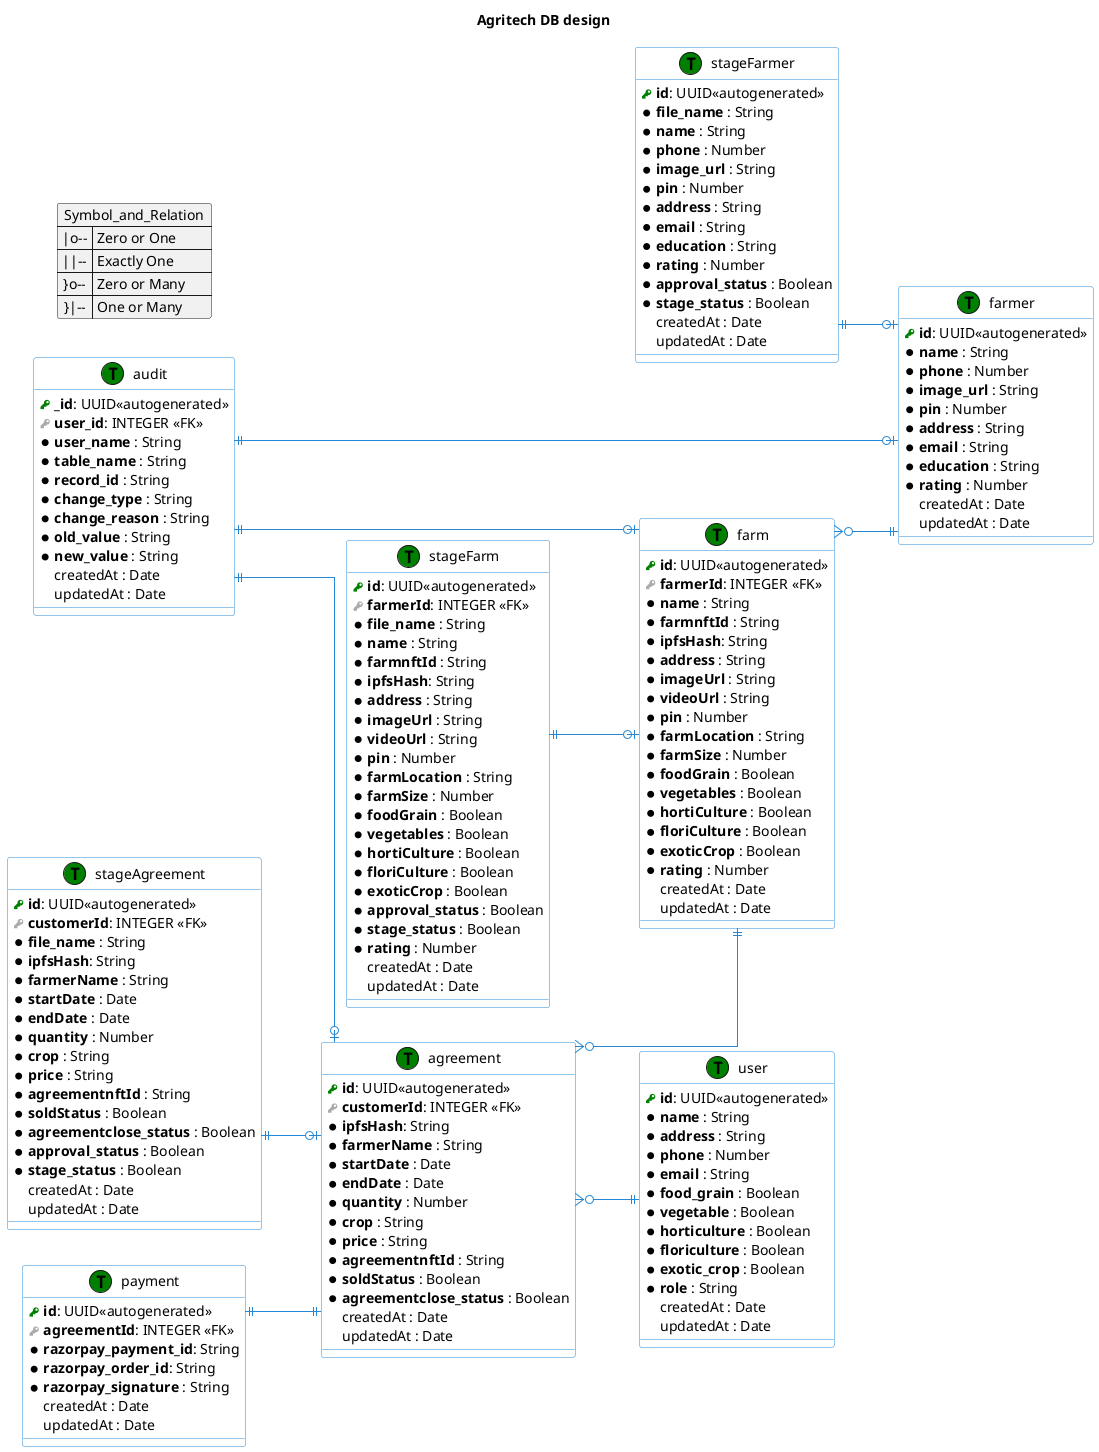 @startuml
title Agritech DB design

left to right direction
skinparam roundcorner 5
skinparam linetype ortho
skinparam shadowing false
skinparam handwritten false
skinparam class {
    BackgroundColor white
    ArrowColor #2688d4
    BorderColor #2688d4
}

!define primary_key(x) <b><color:green><&key></color> x</b>
!define foreign_key(x) <color:#aaaaaa><&key></color> **x**
!define mandatorycolumn(x) <color:black><&media-record></color> **x**
!define optionalcolumn(x)  <color:white><&media-record></color> x
!define table(x) entity x << (T, green) >>

table( user ) {
  primary_key( id ): UUID<<autogenerated>>
  mandatorycolumn( name ) : String
  mandatorycolumn( address ) : String
  mandatorycolumn( phone ) : Number
  mandatorycolumn( email ) : String
  mandatorycolumn( food_grain ) : Boolean
  mandatorycolumn( vegetable ) : Boolean
  mandatorycolumn( horticulture ) : Boolean
  mandatorycolumn( floriculture ) : Boolean 
  mandatorycolumn( exotic_crop ) : Boolean
  mandatorycolumn( role ) : String
  optionalcolumn( createdAt ) : Date
  optionalcolumn( updatedAt ) : Date
}

table( farmer ) {
  primary_key( id ): UUID<<autogenerated>>
  mandatorycolumn( name ) : String
  mandatorycolumn( phone ) : Number
  mandatorycolumn( image_url ) : String
  mandatorycolumn( pin ) : Number
  mandatorycolumn( address ) : String
  mandatorycolumn( email ) : String
  mandatorycolumn( education ) : String
  mandatorycolumn( rating ) : Number
  optionalcolumn( createdAt ) : Date
  optionalcolumn( updatedAt ) : Date
}

table( stageFarmer ) {
  primary_key( id ): UUID<<autogenerated>>
  mandatorycolumn( file_name ) : String
  mandatorycolumn( name ) : String
  mandatorycolumn( phone ) : Number
  mandatorycolumn( image_url ) : String
  mandatorycolumn( pin ) : Number
  mandatorycolumn( address ) : String
  mandatorycolumn( email ) : String
  mandatorycolumn( education ) : String
  mandatorycolumn( rating ) : Number
  mandatorycolumn( approval_status ) : Boolean
  mandatorycolumn( stage_status ) : Boolean
  optionalcolumn( createdAt ) : Date
  optionalcolumn( updatedAt ) : Date
}

table( farm ) {
  primary_key( id ): UUID<<autogenerated>>
  foreign_key( farmerId ): INTEGER <<FK>>
  mandatorycolumn( name ) : String
  mandatorycolumn( farmnftId ) : String
  mandatorycolumn( ipfsHash ): String
  mandatorycolumn( address ) : String
  mandatorycolumn( imageUrl ) : String
  mandatorycolumn( videoUrl ) : String
  mandatorycolumn( pin ) : Number
  mandatorycolumn( farmLocation ) : String
  mandatorycolumn( farmSize ) : Number
  mandatorycolumn( foodGrain ) : Boolean
  mandatorycolumn( vegetables ) : Boolean
  mandatorycolumn( hortiCulture ) : Boolean
  mandatorycolumn( floriCulture ) : Boolean 
  mandatorycolumn( exoticCrop ) : Boolean
  mandatorycolumn( rating ) : Number
  optionalcolumn( createdAt ) : Date
  optionalcolumn( updatedAt ) : Date
}

table( stageFarm ) {
  primary_key( id ): UUID<<autogenerated>>
  foreign_key( farmerId ): INTEGER <<FK>>
  mandatorycolumn( file_name ) : String
  mandatorycolumn( name ) : String
  mandatorycolumn( farmnftId ) : String
  mandatorycolumn( ipfsHash ): String
  mandatorycolumn( address ) : String
  mandatorycolumn( imageUrl ) : String
  mandatorycolumn( videoUrl ) : String
  mandatorycolumn( pin ) : Number
  mandatorycolumn( farmLocation ) : String
  mandatorycolumn( farmSize ) : Number
  mandatorycolumn( foodGrain ) : Boolean
  mandatorycolumn( vegetables ) : Boolean
  mandatorycolumn( hortiCulture ) : Boolean
  mandatorycolumn( floriCulture ) : Boolean 
  mandatorycolumn( exoticCrop ) : Boolean
  mandatorycolumn( approval_status ) : Boolean
  mandatorycolumn( stage_status ) : Boolean
  mandatorycolumn( rating ) : Number
  optionalcolumn( createdAt ) : Date
  optionalcolumn( updatedAt ) : Date
}

table( agreement ) {
  primary_key( id ): UUID<<autogenerated>>
  foreign_key( customerId ): INTEGER <<FK>>
  mandatorycolumn( ipfsHash ): String
  mandatorycolumn( farmerName ) : String
  mandatorycolumn( startDate ) : Date
  mandatorycolumn( endDate ) : Date  
  mandatorycolumn( quantity ) : Number
  mandatorycolumn( crop ) : String
  mandatorycolumn( price ) : String
  mandatorycolumn( agreementnftId ) : String  
  mandatorycolumn( soldStatus ) : Boolean
  mandatorycolumn( agreementclose_status ) : Boolean
  optionalcolumn( createdAt ) : Date
  optionalcolumn( updatedAt ) : Date
}

table( stageAgreement ) {
  primary_key( id ): UUID<<autogenerated>>
  foreign_key( customerId ): INTEGER <<FK>>
  mandatorycolumn( file_name ) : String
  mandatorycolumn( ipfsHash ): String
  mandatorycolumn( farmerName ) : String
  mandatorycolumn( startDate ) : Date
  mandatorycolumn( endDate ) : Date  
  mandatorycolumn( quantity ) : Number
  mandatorycolumn( crop ) : String
  mandatorycolumn( price ) : String
  mandatorycolumn( agreementnftId ) : String  
  mandatorycolumn( soldStatus ) : Boolean
  mandatorycolumn( agreementclose_status ) : Boolean
  mandatorycolumn( approval_status ) : Boolean
  mandatorycolumn( stage_status ) : Boolean
  optionalcolumn( createdAt ) : Date
  optionalcolumn( updatedAt ) : Date
}

table( payment ) {
  primary_key( id ): UUID<<autogenerated>>
  foreign_key( agreementId ): INTEGER <<FK>>
  mandatorycolumn( razorpay_payment_id ): String
  mandatorycolumn( razorpay_order_id ): String
  mandatorycolumn( razorpay_signature ) : String
  optionalcolumn( createdAt ) : Date
  optionalcolumn( updatedAt ) : Date
}

table( audit ) {
  primary_key( _id ): UUID<<autogenerated>>
  foreign_key( user_id ): INTEGER <<FK>>
  mandatorycolumn( user_name ) : String
  mandatorycolumn( table_name ) : String
  mandatorycolumn( record_id ) : String
  mandatorycolumn( change_type ) : String
  mandatorycolumn( change_reason ) : String
  mandatorycolumn( old_value ) : String
  mandatorycolumn( new_value ) : String
  optionalcolumn( createdAt ) : Date
  optionalcolumn( updatedAt ) : Date
}

map Symbol_and_Relation {
 |o-- => Zero or One
 ||-- => Exactly One	
 }o-- => Zero or Many
 }|-- => One or Many
}

farm }o--|| farmer
payment ||--|| agreement
agreement }o--|| user
agreement }o--|| farm
audit ||--o| farm
audit ||--o| agreement
audit ||--o| farmer
stageFarm ||--o| farm
stageAgreement ||--o| agreement
stageFarmer ||--o| farmer

@enduml
